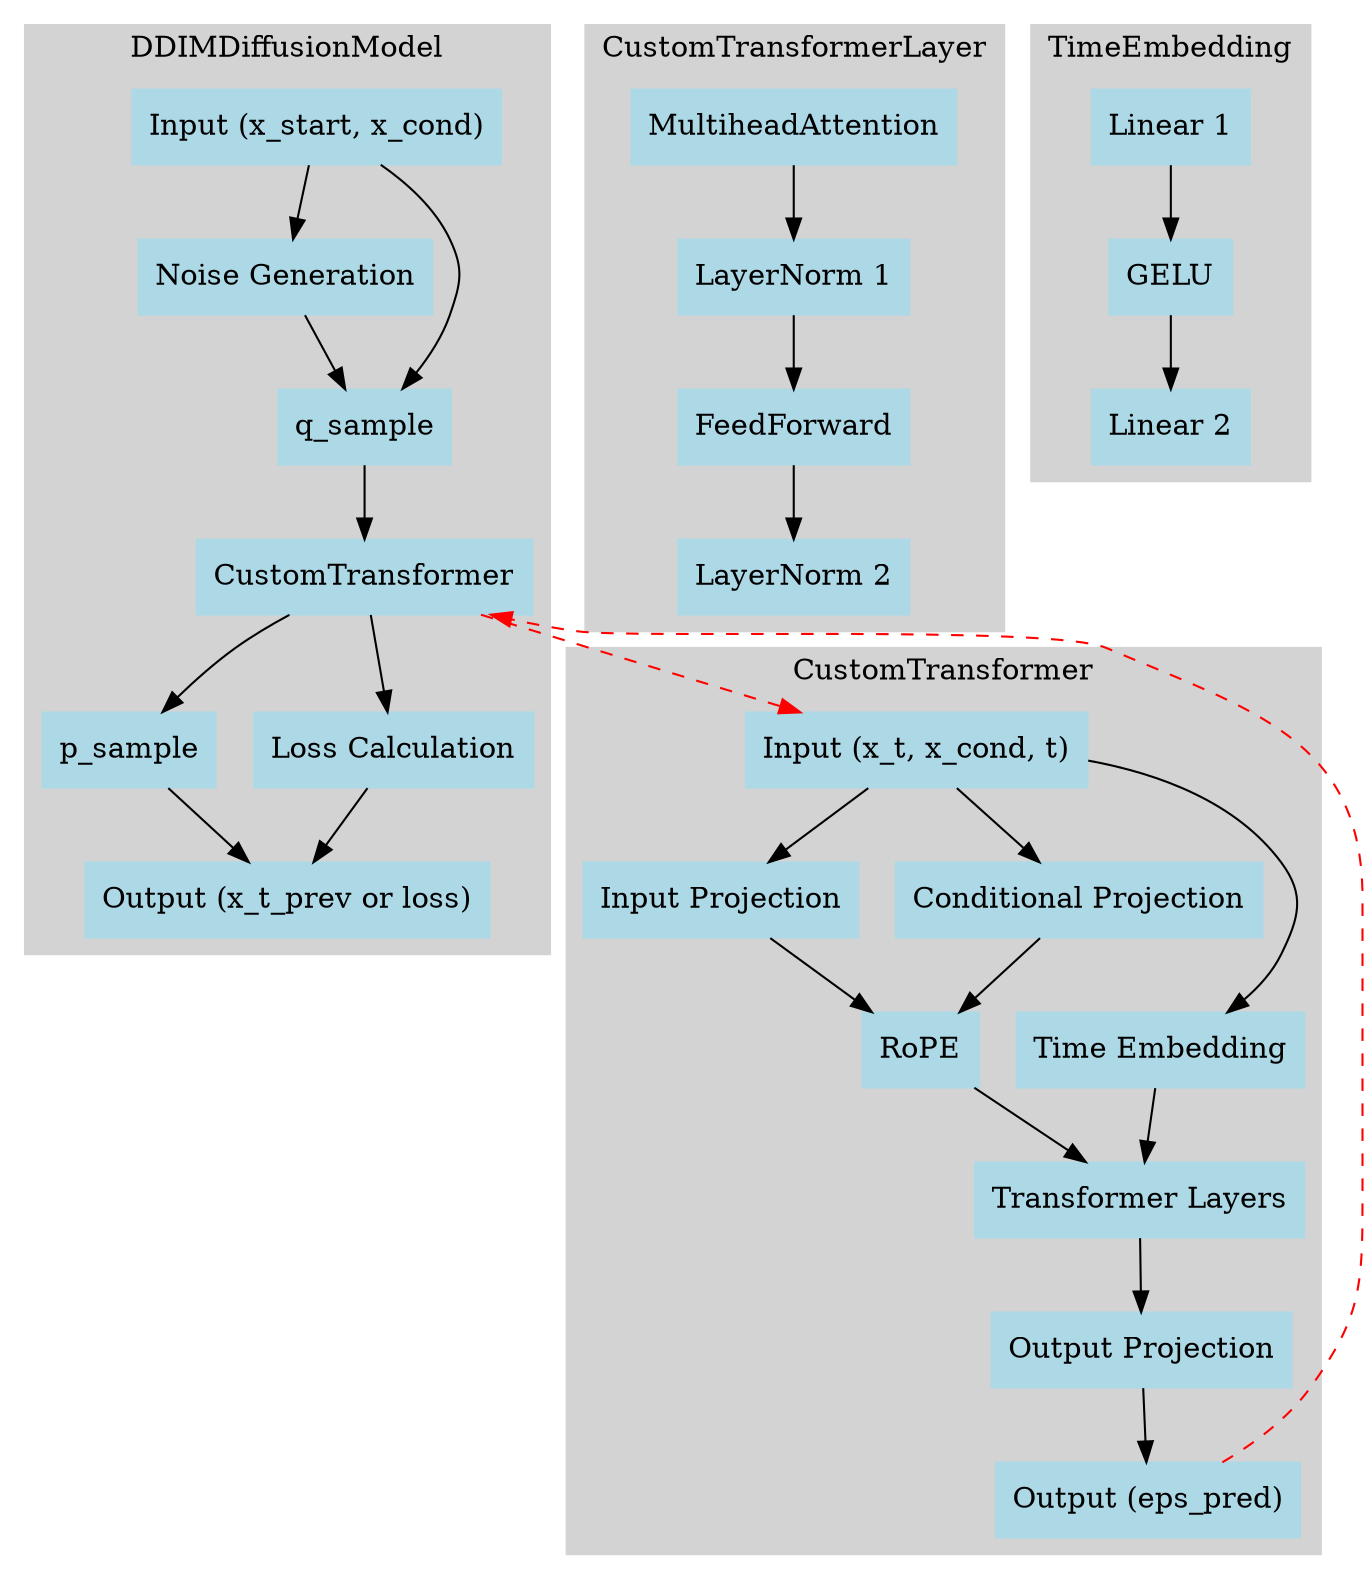 digraph DiffusionModel {
    rankdir=TB;
    node [shape=box, style=filled, color=lightblue];
    
    subgraph cluster_0 {
        label = "DDIMDiffusionModel";
        style=filled;
        color=lightgrey;
        
        input [label="Input (x_start, x_cond)"];
        noise [label="Noise Generation"];
        q_sample [label="q_sample"];
        CustomTransformer [label="CustomTransformer"];
        p_sample [label="p_sample"];
        loss [label="Loss Calculation"];
        output [label="Output (x_t_prev or loss)"];
        
        input -> noise;
        input -> q_sample;
        noise -> q_sample;
        q_sample -> CustomTransformer;
        CustomTransformer -> p_sample;
        CustomTransformer -> loss;
        p_sample -> output;
        loss -> output;
    }
    
    subgraph cluster_1 {
        label = "CustomTransformer";
        style=filled;
        color=lightgrey;
        
        transformer_input [label="Input (x_t, x_cond, t)"];
        input_proj [label="Input Projection"];
        cond_proj [label="Conditional Projection"];
        time_emb [label="Time Embedding"];
        rope [label="RoPE"];
        
        transformer_layers [label="Transformer Layers"];
        
        output_proj [label="Output Projection"];
        transformer_output [label="Output (eps_pred)"];
        
        transformer_input -> input_proj;
        transformer_input -> cond_proj;
        transformer_input -> time_emb;
        
        input_proj -> rope;
        cond_proj -> rope;
        
        rope -> transformer_layers;
        time_emb -> transformer_layers;
        transformer_layers -> output_proj;
        
        output_proj -> transformer_output;
    }
    
    subgraph cluster_2 {
        label = "CustomTransformerLayer";
        style=filled;
        color=lightgrey;
        
        attention [label="MultiheadAttention"];
        norm1 [label="LayerNorm 1"];
        ff [label="FeedForward"];
        norm2 [label="LayerNorm 2"];
        
        attention -> norm1 -> ff -> norm2;
    }
    
    subgraph cluster_3 {
        label = "TimeEmbedding";
        style=filled;
        color=lightgrey;
        
        linear1 [label="Linear 1"];
        gelu [label="GELU"];
        linear2 [label="Linear 2"];
        
        linear1 -> gelu -> linear2;
    }
    
    CustomTransformer -> transformer_input [style=dashed, color=red];
    transformer_output -> CustomTransformer [style=dashed, color=red];
}
